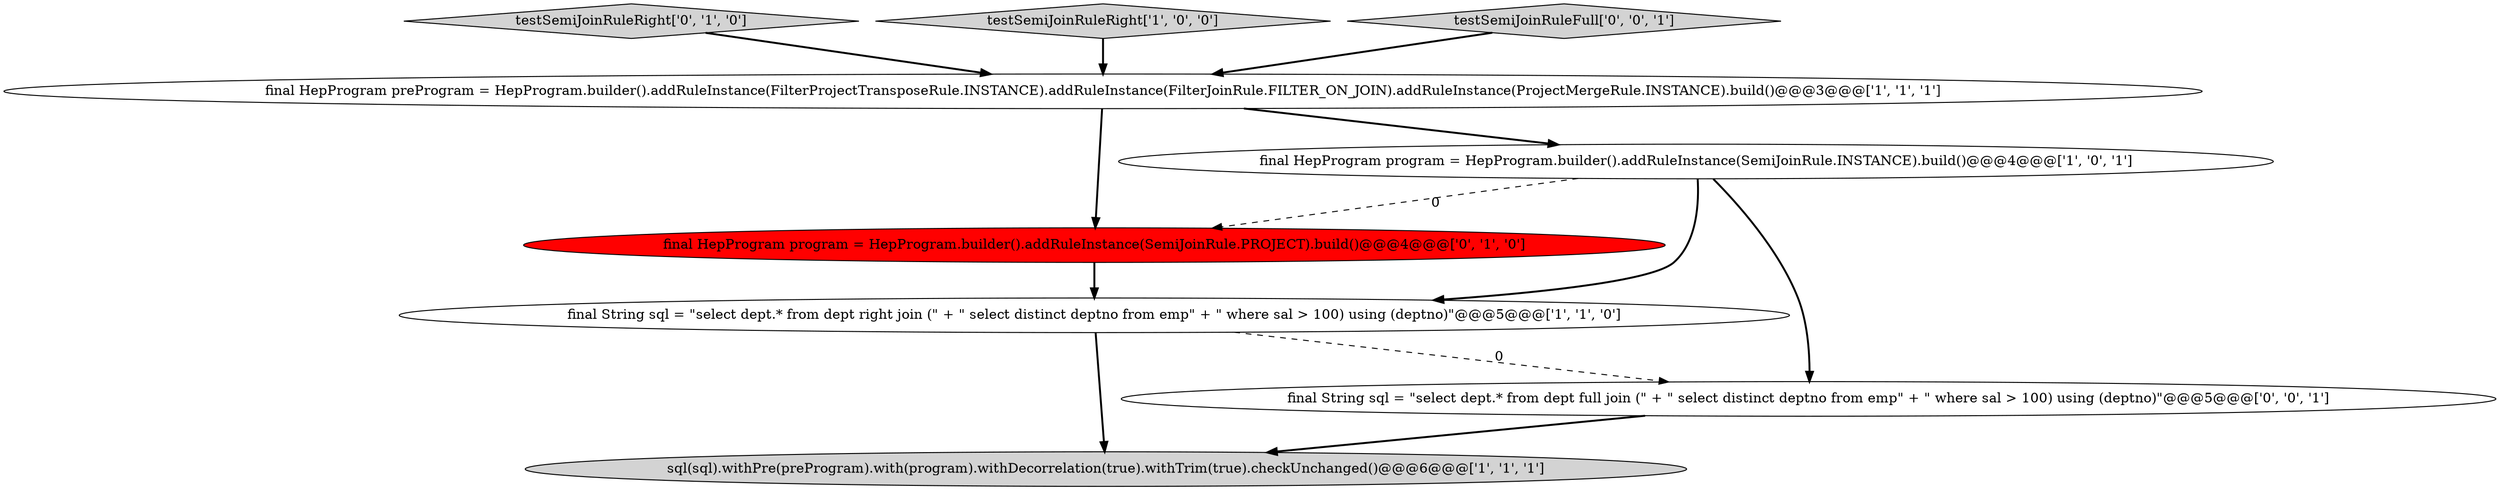 digraph {
5 [style = filled, label = "final HepProgram program = HepProgram.builder().addRuleInstance(SemiJoinRule.PROJECT).build()@@@4@@@['0', '1', '0']", fillcolor = red, shape = ellipse image = "AAA1AAABBB2BBB"];
6 [style = filled, label = "testSemiJoinRuleRight['0', '1', '0']", fillcolor = lightgray, shape = diamond image = "AAA0AAABBB2BBB"];
2 [style = filled, label = "testSemiJoinRuleRight['1', '0', '0']", fillcolor = lightgray, shape = diamond image = "AAA0AAABBB1BBB"];
7 [style = filled, label = "testSemiJoinRuleFull['0', '0', '1']", fillcolor = lightgray, shape = diamond image = "AAA0AAABBB3BBB"];
3 [style = filled, label = "final HepProgram preProgram = HepProgram.builder().addRuleInstance(FilterProjectTransposeRule.INSTANCE).addRuleInstance(FilterJoinRule.FILTER_ON_JOIN).addRuleInstance(ProjectMergeRule.INSTANCE).build()@@@3@@@['1', '1', '1']", fillcolor = white, shape = ellipse image = "AAA0AAABBB1BBB"];
4 [style = filled, label = "final String sql = \"select dept.* from dept right join (\" + \" select distinct deptno from emp\" + \" where sal > 100) using (deptno)\"@@@5@@@['1', '1', '0']", fillcolor = white, shape = ellipse image = "AAA0AAABBB1BBB"];
1 [style = filled, label = "sql(sql).withPre(preProgram).with(program).withDecorrelation(true).withTrim(true).checkUnchanged()@@@6@@@['1', '1', '1']", fillcolor = lightgray, shape = ellipse image = "AAA0AAABBB1BBB"];
8 [style = filled, label = "final String sql = \"select dept.* from dept full join (\" + \" select distinct deptno from emp\" + \" where sal > 100) using (deptno)\"@@@5@@@['0', '0', '1']", fillcolor = white, shape = ellipse image = "AAA0AAABBB3BBB"];
0 [style = filled, label = "final HepProgram program = HepProgram.builder().addRuleInstance(SemiJoinRule.INSTANCE).build()@@@4@@@['1', '0', '1']", fillcolor = white, shape = ellipse image = "AAA0AAABBB1BBB"];
8->1 [style = bold, label=""];
6->3 [style = bold, label=""];
3->5 [style = bold, label=""];
4->1 [style = bold, label=""];
5->4 [style = bold, label=""];
4->8 [style = dashed, label="0"];
0->5 [style = dashed, label="0"];
0->4 [style = bold, label=""];
7->3 [style = bold, label=""];
3->0 [style = bold, label=""];
2->3 [style = bold, label=""];
0->8 [style = bold, label=""];
}
